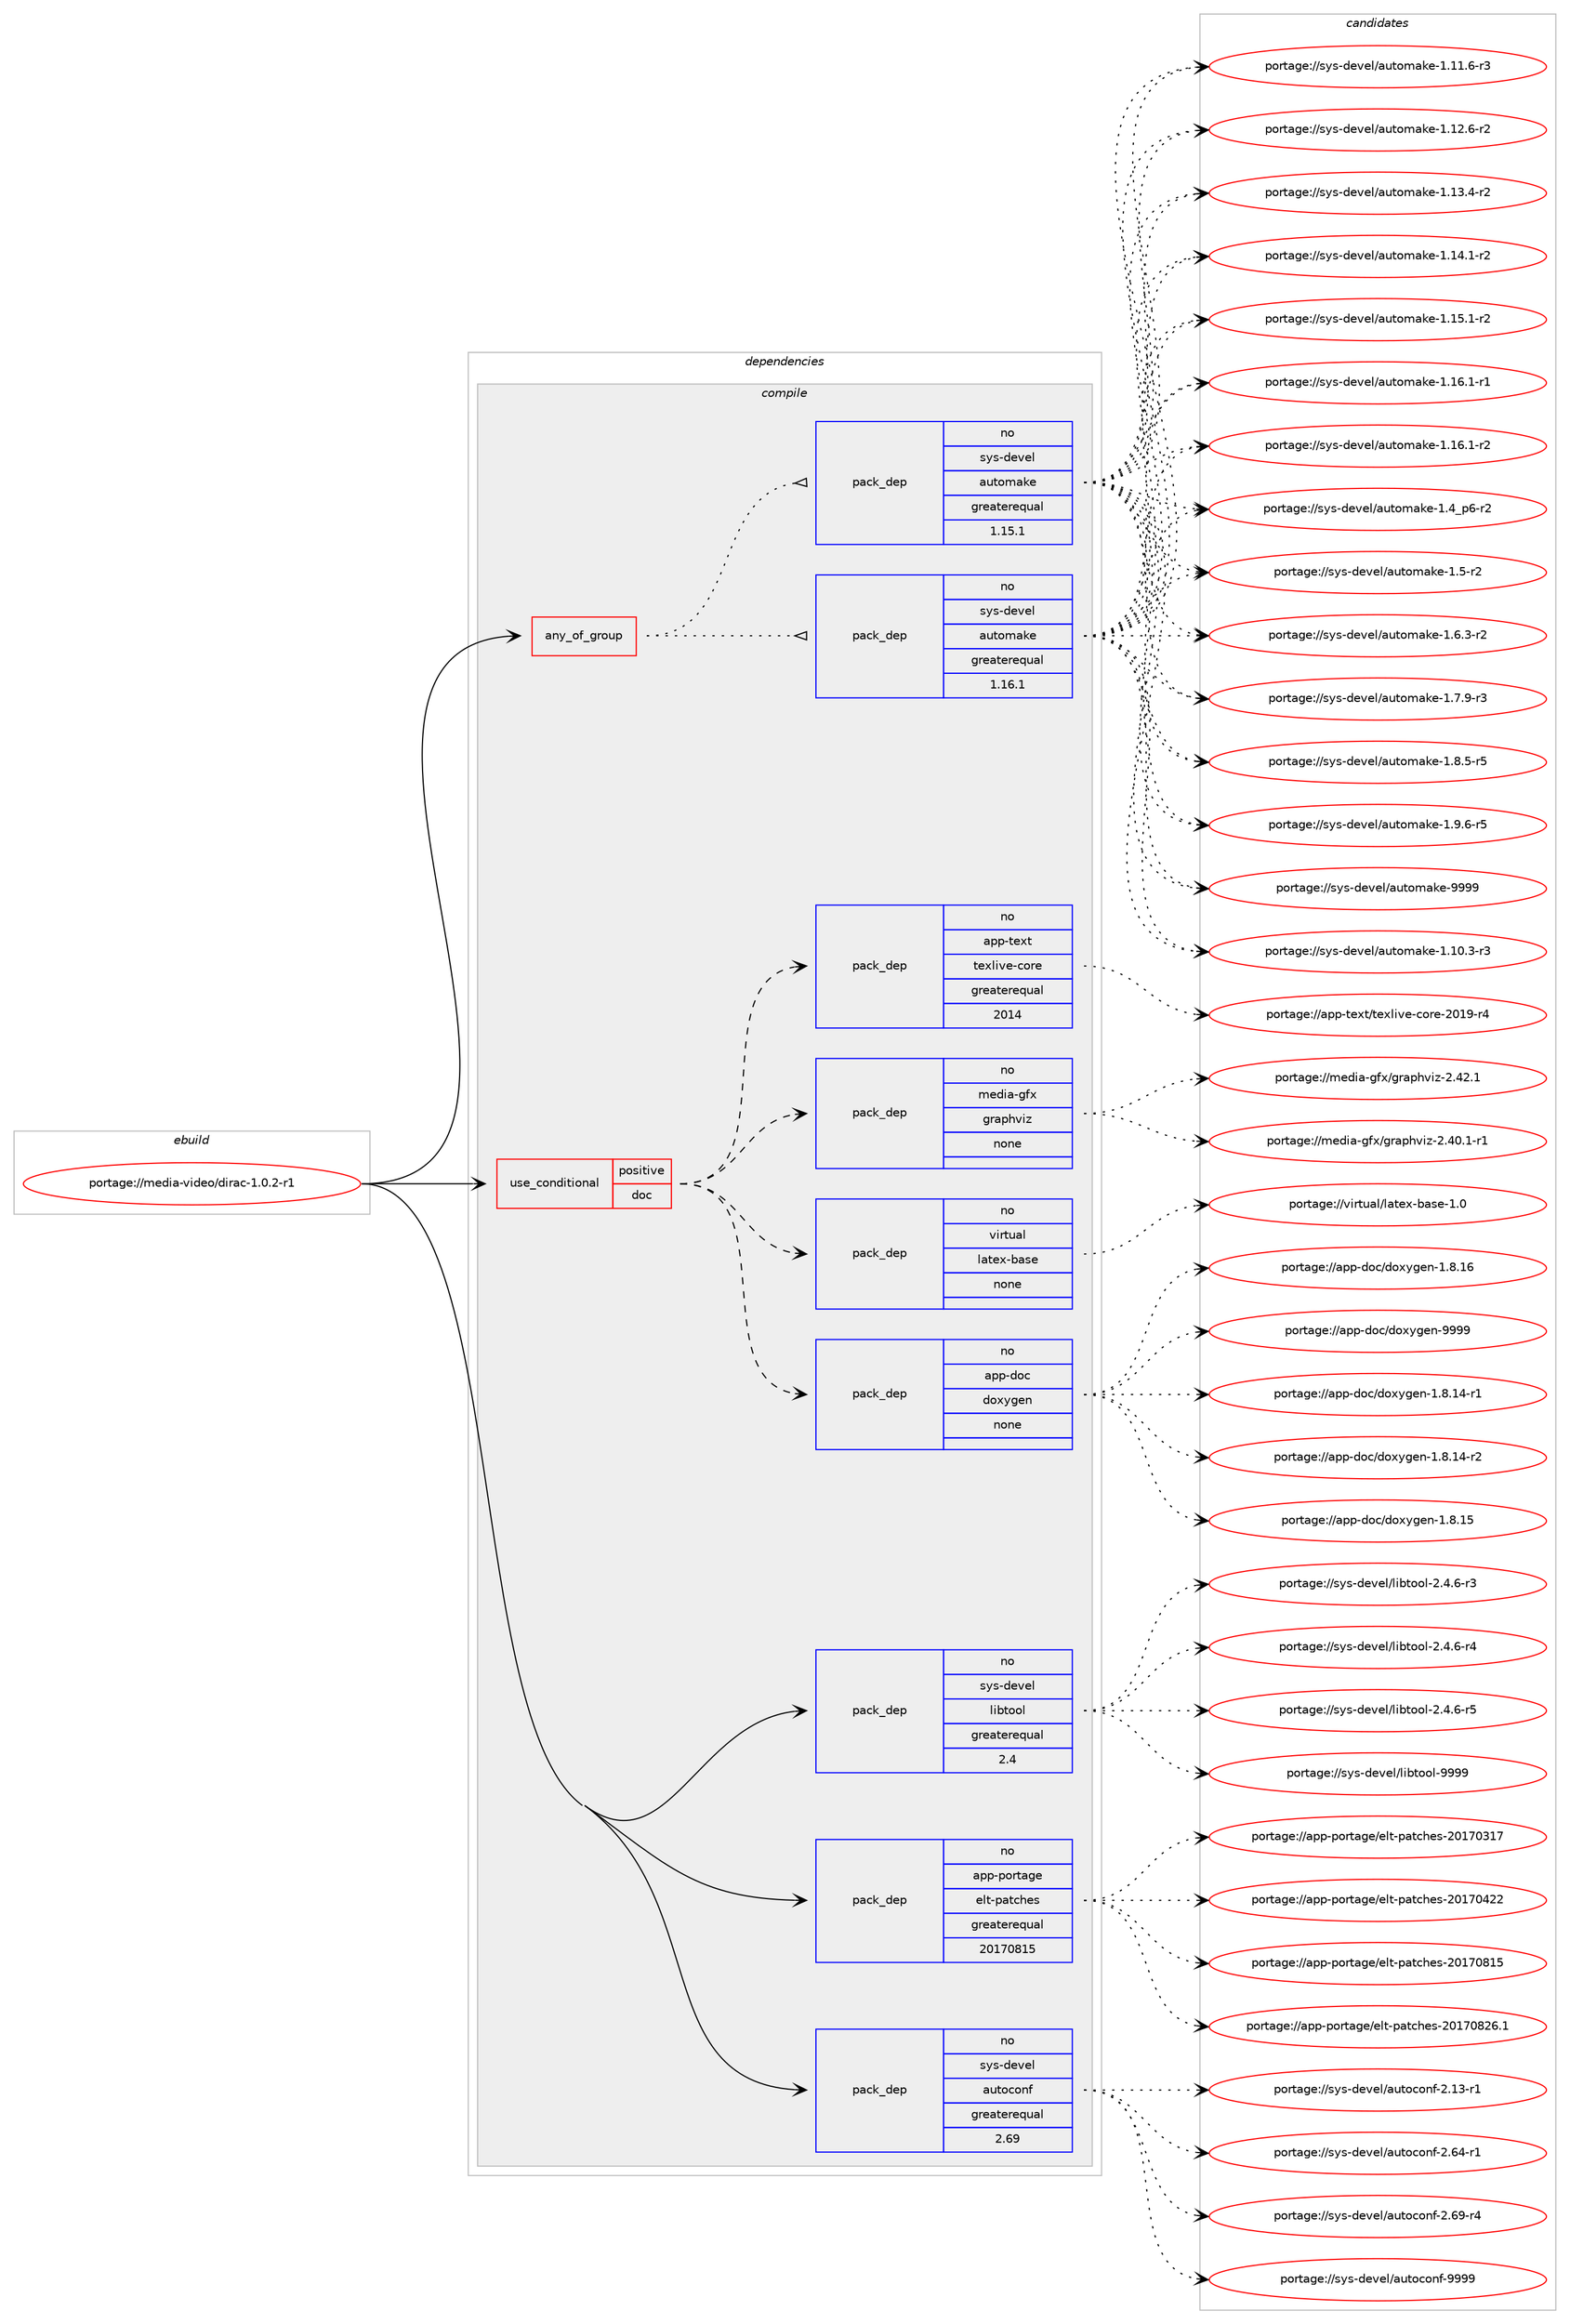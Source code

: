 digraph prolog {

# *************
# Graph options
# *************

newrank=true;
concentrate=true;
compound=true;
graph [rankdir=LR,fontname=Helvetica,fontsize=10,ranksep=1.5];#, ranksep=2.5, nodesep=0.2];
edge  [arrowhead=vee];
node  [fontname=Helvetica,fontsize=10];

# **********
# The ebuild
# **********

subgraph cluster_leftcol {
color=gray;
rank=same;
label=<<i>ebuild</i>>;
id [label="portage://media-video/dirac-1.0.2-r1", color=red, width=4, href="../media-video/dirac-1.0.2-r1.svg"];
}

# ****************
# The dependencies
# ****************

subgraph cluster_midcol {
color=gray;
label=<<i>dependencies</i>>;
subgraph cluster_compile {
fillcolor="#eeeeee";
style=filled;
label=<<i>compile</i>>;
subgraph any5422 {
dependency339069 [label=<<TABLE BORDER="0" CELLBORDER="1" CELLSPACING="0" CELLPADDING="4"><TR><TD CELLPADDING="10">any_of_group</TD></TR></TABLE>>, shape=none, color=red];subgraph pack249265 {
dependency339070 [label=<<TABLE BORDER="0" CELLBORDER="1" CELLSPACING="0" CELLPADDING="4" WIDTH="220"><TR><TD ROWSPAN="6" CELLPADDING="30">pack_dep</TD></TR><TR><TD WIDTH="110">no</TD></TR><TR><TD>sys-devel</TD></TR><TR><TD>automake</TD></TR><TR><TD>greaterequal</TD></TR><TR><TD>1.16.1</TD></TR></TABLE>>, shape=none, color=blue];
}
dependency339069:e -> dependency339070:w [weight=20,style="dotted",arrowhead="oinv"];
subgraph pack249266 {
dependency339071 [label=<<TABLE BORDER="0" CELLBORDER="1" CELLSPACING="0" CELLPADDING="4" WIDTH="220"><TR><TD ROWSPAN="6" CELLPADDING="30">pack_dep</TD></TR><TR><TD WIDTH="110">no</TD></TR><TR><TD>sys-devel</TD></TR><TR><TD>automake</TD></TR><TR><TD>greaterequal</TD></TR><TR><TD>1.15.1</TD></TR></TABLE>>, shape=none, color=blue];
}
dependency339069:e -> dependency339071:w [weight=20,style="dotted",arrowhead="oinv"];
}
id:e -> dependency339069:w [weight=20,style="solid",arrowhead="vee"];
subgraph cond84239 {
dependency339072 [label=<<TABLE BORDER="0" CELLBORDER="1" CELLSPACING="0" CELLPADDING="4"><TR><TD ROWSPAN="3" CELLPADDING="10">use_conditional</TD></TR><TR><TD>positive</TD></TR><TR><TD>doc</TD></TR></TABLE>>, shape=none, color=red];
subgraph pack249267 {
dependency339073 [label=<<TABLE BORDER="0" CELLBORDER="1" CELLSPACING="0" CELLPADDING="4" WIDTH="220"><TR><TD ROWSPAN="6" CELLPADDING="30">pack_dep</TD></TR><TR><TD WIDTH="110">no</TD></TR><TR><TD>app-doc</TD></TR><TR><TD>doxygen</TD></TR><TR><TD>none</TD></TR><TR><TD></TD></TR></TABLE>>, shape=none, color=blue];
}
dependency339072:e -> dependency339073:w [weight=20,style="dashed",arrowhead="vee"];
subgraph pack249268 {
dependency339074 [label=<<TABLE BORDER="0" CELLBORDER="1" CELLSPACING="0" CELLPADDING="4" WIDTH="220"><TR><TD ROWSPAN="6" CELLPADDING="30">pack_dep</TD></TR><TR><TD WIDTH="110">no</TD></TR><TR><TD>virtual</TD></TR><TR><TD>latex-base</TD></TR><TR><TD>none</TD></TR><TR><TD></TD></TR></TABLE>>, shape=none, color=blue];
}
dependency339072:e -> dependency339074:w [weight=20,style="dashed",arrowhead="vee"];
subgraph pack249269 {
dependency339075 [label=<<TABLE BORDER="0" CELLBORDER="1" CELLSPACING="0" CELLPADDING="4" WIDTH="220"><TR><TD ROWSPAN="6" CELLPADDING="30">pack_dep</TD></TR><TR><TD WIDTH="110">no</TD></TR><TR><TD>media-gfx</TD></TR><TR><TD>graphviz</TD></TR><TR><TD>none</TD></TR><TR><TD></TD></TR></TABLE>>, shape=none, color=blue];
}
dependency339072:e -> dependency339075:w [weight=20,style="dashed",arrowhead="vee"];
subgraph pack249270 {
dependency339076 [label=<<TABLE BORDER="0" CELLBORDER="1" CELLSPACING="0" CELLPADDING="4" WIDTH="220"><TR><TD ROWSPAN="6" CELLPADDING="30">pack_dep</TD></TR><TR><TD WIDTH="110">no</TD></TR><TR><TD>app-text</TD></TR><TR><TD>texlive-core</TD></TR><TR><TD>greaterequal</TD></TR><TR><TD>2014</TD></TR></TABLE>>, shape=none, color=blue];
}
dependency339072:e -> dependency339076:w [weight=20,style="dashed",arrowhead="vee"];
}
id:e -> dependency339072:w [weight=20,style="solid",arrowhead="vee"];
subgraph pack249271 {
dependency339077 [label=<<TABLE BORDER="0" CELLBORDER="1" CELLSPACING="0" CELLPADDING="4" WIDTH="220"><TR><TD ROWSPAN="6" CELLPADDING="30">pack_dep</TD></TR><TR><TD WIDTH="110">no</TD></TR><TR><TD>app-portage</TD></TR><TR><TD>elt-patches</TD></TR><TR><TD>greaterequal</TD></TR><TR><TD>20170815</TD></TR></TABLE>>, shape=none, color=blue];
}
id:e -> dependency339077:w [weight=20,style="solid",arrowhead="vee"];
subgraph pack249272 {
dependency339078 [label=<<TABLE BORDER="0" CELLBORDER="1" CELLSPACING="0" CELLPADDING="4" WIDTH="220"><TR><TD ROWSPAN="6" CELLPADDING="30">pack_dep</TD></TR><TR><TD WIDTH="110">no</TD></TR><TR><TD>sys-devel</TD></TR><TR><TD>autoconf</TD></TR><TR><TD>greaterequal</TD></TR><TR><TD>2.69</TD></TR></TABLE>>, shape=none, color=blue];
}
id:e -> dependency339078:w [weight=20,style="solid",arrowhead="vee"];
subgraph pack249273 {
dependency339079 [label=<<TABLE BORDER="0" CELLBORDER="1" CELLSPACING="0" CELLPADDING="4" WIDTH="220"><TR><TD ROWSPAN="6" CELLPADDING="30">pack_dep</TD></TR><TR><TD WIDTH="110">no</TD></TR><TR><TD>sys-devel</TD></TR><TR><TD>libtool</TD></TR><TR><TD>greaterequal</TD></TR><TR><TD>2.4</TD></TR></TABLE>>, shape=none, color=blue];
}
id:e -> dependency339079:w [weight=20,style="solid",arrowhead="vee"];
}
subgraph cluster_compileandrun {
fillcolor="#eeeeee";
style=filled;
label=<<i>compile and run</i>>;
}
subgraph cluster_run {
fillcolor="#eeeeee";
style=filled;
label=<<i>run</i>>;
}
}

# **************
# The candidates
# **************

subgraph cluster_choices {
rank=same;
color=gray;
label=<<i>candidates</i>>;

subgraph choice249265 {
color=black;
nodesep=1;
choiceportage11512111545100101118101108479711711611110997107101454946494846514511451 [label="portage://sys-devel/automake-1.10.3-r3", color=red, width=4,href="../sys-devel/automake-1.10.3-r3.svg"];
choiceportage11512111545100101118101108479711711611110997107101454946494946544511451 [label="portage://sys-devel/automake-1.11.6-r3", color=red, width=4,href="../sys-devel/automake-1.11.6-r3.svg"];
choiceportage11512111545100101118101108479711711611110997107101454946495046544511450 [label="portage://sys-devel/automake-1.12.6-r2", color=red, width=4,href="../sys-devel/automake-1.12.6-r2.svg"];
choiceportage11512111545100101118101108479711711611110997107101454946495146524511450 [label="portage://sys-devel/automake-1.13.4-r2", color=red, width=4,href="../sys-devel/automake-1.13.4-r2.svg"];
choiceportage11512111545100101118101108479711711611110997107101454946495246494511450 [label="portage://sys-devel/automake-1.14.1-r2", color=red, width=4,href="../sys-devel/automake-1.14.1-r2.svg"];
choiceportage11512111545100101118101108479711711611110997107101454946495346494511450 [label="portage://sys-devel/automake-1.15.1-r2", color=red, width=4,href="../sys-devel/automake-1.15.1-r2.svg"];
choiceportage11512111545100101118101108479711711611110997107101454946495446494511449 [label="portage://sys-devel/automake-1.16.1-r1", color=red, width=4,href="../sys-devel/automake-1.16.1-r1.svg"];
choiceportage11512111545100101118101108479711711611110997107101454946495446494511450 [label="portage://sys-devel/automake-1.16.1-r2", color=red, width=4,href="../sys-devel/automake-1.16.1-r2.svg"];
choiceportage115121115451001011181011084797117116111109971071014549465295112544511450 [label="portage://sys-devel/automake-1.4_p6-r2", color=red, width=4,href="../sys-devel/automake-1.4_p6-r2.svg"];
choiceportage11512111545100101118101108479711711611110997107101454946534511450 [label="portage://sys-devel/automake-1.5-r2", color=red, width=4,href="../sys-devel/automake-1.5-r2.svg"];
choiceportage115121115451001011181011084797117116111109971071014549465446514511450 [label="portage://sys-devel/automake-1.6.3-r2", color=red, width=4,href="../sys-devel/automake-1.6.3-r2.svg"];
choiceportage115121115451001011181011084797117116111109971071014549465546574511451 [label="portage://sys-devel/automake-1.7.9-r3", color=red, width=4,href="../sys-devel/automake-1.7.9-r3.svg"];
choiceportage115121115451001011181011084797117116111109971071014549465646534511453 [label="portage://sys-devel/automake-1.8.5-r5", color=red, width=4,href="../sys-devel/automake-1.8.5-r5.svg"];
choiceportage115121115451001011181011084797117116111109971071014549465746544511453 [label="portage://sys-devel/automake-1.9.6-r5", color=red, width=4,href="../sys-devel/automake-1.9.6-r5.svg"];
choiceportage115121115451001011181011084797117116111109971071014557575757 [label="portage://sys-devel/automake-9999", color=red, width=4,href="../sys-devel/automake-9999.svg"];
dependency339070:e -> choiceportage11512111545100101118101108479711711611110997107101454946494846514511451:w [style=dotted,weight="100"];
dependency339070:e -> choiceportage11512111545100101118101108479711711611110997107101454946494946544511451:w [style=dotted,weight="100"];
dependency339070:e -> choiceportage11512111545100101118101108479711711611110997107101454946495046544511450:w [style=dotted,weight="100"];
dependency339070:e -> choiceportage11512111545100101118101108479711711611110997107101454946495146524511450:w [style=dotted,weight="100"];
dependency339070:e -> choiceportage11512111545100101118101108479711711611110997107101454946495246494511450:w [style=dotted,weight="100"];
dependency339070:e -> choiceportage11512111545100101118101108479711711611110997107101454946495346494511450:w [style=dotted,weight="100"];
dependency339070:e -> choiceportage11512111545100101118101108479711711611110997107101454946495446494511449:w [style=dotted,weight="100"];
dependency339070:e -> choiceportage11512111545100101118101108479711711611110997107101454946495446494511450:w [style=dotted,weight="100"];
dependency339070:e -> choiceportage115121115451001011181011084797117116111109971071014549465295112544511450:w [style=dotted,weight="100"];
dependency339070:e -> choiceportage11512111545100101118101108479711711611110997107101454946534511450:w [style=dotted,weight="100"];
dependency339070:e -> choiceportage115121115451001011181011084797117116111109971071014549465446514511450:w [style=dotted,weight="100"];
dependency339070:e -> choiceportage115121115451001011181011084797117116111109971071014549465546574511451:w [style=dotted,weight="100"];
dependency339070:e -> choiceportage115121115451001011181011084797117116111109971071014549465646534511453:w [style=dotted,weight="100"];
dependency339070:e -> choiceportage115121115451001011181011084797117116111109971071014549465746544511453:w [style=dotted,weight="100"];
dependency339070:e -> choiceportage115121115451001011181011084797117116111109971071014557575757:w [style=dotted,weight="100"];
}
subgraph choice249266 {
color=black;
nodesep=1;
choiceportage11512111545100101118101108479711711611110997107101454946494846514511451 [label="portage://sys-devel/automake-1.10.3-r3", color=red, width=4,href="../sys-devel/automake-1.10.3-r3.svg"];
choiceportage11512111545100101118101108479711711611110997107101454946494946544511451 [label="portage://sys-devel/automake-1.11.6-r3", color=red, width=4,href="../sys-devel/automake-1.11.6-r3.svg"];
choiceportage11512111545100101118101108479711711611110997107101454946495046544511450 [label="portage://sys-devel/automake-1.12.6-r2", color=red, width=4,href="../sys-devel/automake-1.12.6-r2.svg"];
choiceportage11512111545100101118101108479711711611110997107101454946495146524511450 [label="portage://sys-devel/automake-1.13.4-r2", color=red, width=4,href="../sys-devel/automake-1.13.4-r2.svg"];
choiceportage11512111545100101118101108479711711611110997107101454946495246494511450 [label="portage://sys-devel/automake-1.14.1-r2", color=red, width=4,href="../sys-devel/automake-1.14.1-r2.svg"];
choiceportage11512111545100101118101108479711711611110997107101454946495346494511450 [label="portage://sys-devel/automake-1.15.1-r2", color=red, width=4,href="../sys-devel/automake-1.15.1-r2.svg"];
choiceportage11512111545100101118101108479711711611110997107101454946495446494511449 [label="portage://sys-devel/automake-1.16.1-r1", color=red, width=4,href="../sys-devel/automake-1.16.1-r1.svg"];
choiceportage11512111545100101118101108479711711611110997107101454946495446494511450 [label="portage://sys-devel/automake-1.16.1-r2", color=red, width=4,href="../sys-devel/automake-1.16.1-r2.svg"];
choiceportage115121115451001011181011084797117116111109971071014549465295112544511450 [label="portage://sys-devel/automake-1.4_p6-r2", color=red, width=4,href="../sys-devel/automake-1.4_p6-r2.svg"];
choiceportage11512111545100101118101108479711711611110997107101454946534511450 [label="portage://sys-devel/automake-1.5-r2", color=red, width=4,href="../sys-devel/automake-1.5-r2.svg"];
choiceportage115121115451001011181011084797117116111109971071014549465446514511450 [label="portage://sys-devel/automake-1.6.3-r2", color=red, width=4,href="../sys-devel/automake-1.6.3-r2.svg"];
choiceportage115121115451001011181011084797117116111109971071014549465546574511451 [label="portage://sys-devel/automake-1.7.9-r3", color=red, width=4,href="../sys-devel/automake-1.7.9-r3.svg"];
choiceportage115121115451001011181011084797117116111109971071014549465646534511453 [label="portage://sys-devel/automake-1.8.5-r5", color=red, width=4,href="../sys-devel/automake-1.8.5-r5.svg"];
choiceportage115121115451001011181011084797117116111109971071014549465746544511453 [label="portage://sys-devel/automake-1.9.6-r5", color=red, width=4,href="../sys-devel/automake-1.9.6-r5.svg"];
choiceportage115121115451001011181011084797117116111109971071014557575757 [label="portage://sys-devel/automake-9999", color=red, width=4,href="../sys-devel/automake-9999.svg"];
dependency339071:e -> choiceportage11512111545100101118101108479711711611110997107101454946494846514511451:w [style=dotted,weight="100"];
dependency339071:e -> choiceportage11512111545100101118101108479711711611110997107101454946494946544511451:w [style=dotted,weight="100"];
dependency339071:e -> choiceportage11512111545100101118101108479711711611110997107101454946495046544511450:w [style=dotted,weight="100"];
dependency339071:e -> choiceportage11512111545100101118101108479711711611110997107101454946495146524511450:w [style=dotted,weight="100"];
dependency339071:e -> choiceportage11512111545100101118101108479711711611110997107101454946495246494511450:w [style=dotted,weight="100"];
dependency339071:e -> choiceportage11512111545100101118101108479711711611110997107101454946495346494511450:w [style=dotted,weight="100"];
dependency339071:e -> choiceportage11512111545100101118101108479711711611110997107101454946495446494511449:w [style=dotted,weight="100"];
dependency339071:e -> choiceportage11512111545100101118101108479711711611110997107101454946495446494511450:w [style=dotted,weight="100"];
dependency339071:e -> choiceportage115121115451001011181011084797117116111109971071014549465295112544511450:w [style=dotted,weight="100"];
dependency339071:e -> choiceportage11512111545100101118101108479711711611110997107101454946534511450:w [style=dotted,weight="100"];
dependency339071:e -> choiceportage115121115451001011181011084797117116111109971071014549465446514511450:w [style=dotted,weight="100"];
dependency339071:e -> choiceportage115121115451001011181011084797117116111109971071014549465546574511451:w [style=dotted,weight="100"];
dependency339071:e -> choiceportage115121115451001011181011084797117116111109971071014549465646534511453:w [style=dotted,weight="100"];
dependency339071:e -> choiceportage115121115451001011181011084797117116111109971071014549465746544511453:w [style=dotted,weight="100"];
dependency339071:e -> choiceportage115121115451001011181011084797117116111109971071014557575757:w [style=dotted,weight="100"];
}
subgraph choice249267 {
color=black;
nodesep=1;
choiceportage97112112451001119947100111120121103101110454946564649524511449 [label="portage://app-doc/doxygen-1.8.14-r1", color=red, width=4,href="../app-doc/doxygen-1.8.14-r1.svg"];
choiceportage97112112451001119947100111120121103101110454946564649524511450 [label="portage://app-doc/doxygen-1.8.14-r2", color=red, width=4,href="../app-doc/doxygen-1.8.14-r2.svg"];
choiceportage9711211245100111994710011112012110310111045494656464953 [label="portage://app-doc/doxygen-1.8.15", color=red, width=4,href="../app-doc/doxygen-1.8.15.svg"];
choiceportage9711211245100111994710011112012110310111045494656464954 [label="portage://app-doc/doxygen-1.8.16", color=red, width=4,href="../app-doc/doxygen-1.8.16.svg"];
choiceportage971121124510011199471001111201211031011104557575757 [label="portage://app-doc/doxygen-9999", color=red, width=4,href="../app-doc/doxygen-9999.svg"];
dependency339073:e -> choiceportage97112112451001119947100111120121103101110454946564649524511449:w [style=dotted,weight="100"];
dependency339073:e -> choiceportage97112112451001119947100111120121103101110454946564649524511450:w [style=dotted,weight="100"];
dependency339073:e -> choiceportage9711211245100111994710011112012110310111045494656464953:w [style=dotted,weight="100"];
dependency339073:e -> choiceportage9711211245100111994710011112012110310111045494656464954:w [style=dotted,weight="100"];
dependency339073:e -> choiceportage971121124510011199471001111201211031011104557575757:w [style=dotted,weight="100"];
}
subgraph choice249268 {
color=black;
nodesep=1;
choiceportage11810511411611797108471089711610112045989711510145494648 [label="portage://virtual/latex-base-1.0", color=red, width=4,href="../virtual/latex-base-1.0.svg"];
dependency339074:e -> choiceportage11810511411611797108471089711610112045989711510145494648:w [style=dotted,weight="100"];
}
subgraph choice249269 {
color=black;
nodesep=1;
choiceportage10910110010597451031021204710311497112104118105122455046524846494511449 [label="portage://media-gfx/graphviz-2.40.1-r1", color=red, width=4,href="../media-gfx/graphviz-2.40.1-r1.svg"];
choiceportage1091011001059745103102120471031149711210411810512245504652504649 [label="portage://media-gfx/graphviz-2.42.1", color=red, width=4,href="../media-gfx/graphviz-2.42.1.svg"];
dependency339075:e -> choiceportage10910110010597451031021204710311497112104118105122455046524846494511449:w [style=dotted,weight="100"];
dependency339075:e -> choiceportage1091011001059745103102120471031149711210411810512245504652504649:w [style=dotted,weight="100"];
}
subgraph choice249270 {
color=black;
nodesep=1;
choiceportage971121124511610112011647116101120108105118101459911111410145504849574511452 [label="portage://app-text/texlive-core-2019-r4", color=red, width=4,href="../app-text/texlive-core-2019-r4.svg"];
dependency339076:e -> choiceportage971121124511610112011647116101120108105118101459911111410145504849574511452:w [style=dotted,weight="100"];
}
subgraph choice249271 {
color=black;
nodesep=1;
choiceportage97112112451121111141169710310147101108116451129711699104101115455048495548514955 [label="portage://app-portage/elt-patches-20170317", color=red, width=4,href="../app-portage/elt-patches-20170317.svg"];
choiceportage97112112451121111141169710310147101108116451129711699104101115455048495548525050 [label="portage://app-portage/elt-patches-20170422", color=red, width=4,href="../app-portage/elt-patches-20170422.svg"];
choiceportage97112112451121111141169710310147101108116451129711699104101115455048495548564953 [label="portage://app-portage/elt-patches-20170815", color=red, width=4,href="../app-portage/elt-patches-20170815.svg"];
choiceportage971121124511211111411697103101471011081164511297116991041011154550484955485650544649 [label="portage://app-portage/elt-patches-20170826.1", color=red, width=4,href="../app-portage/elt-patches-20170826.1.svg"];
dependency339077:e -> choiceportage97112112451121111141169710310147101108116451129711699104101115455048495548514955:w [style=dotted,weight="100"];
dependency339077:e -> choiceportage97112112451121111141169710310147101108116451129711699104101115455048495548525050:w [style=dotted,weight="100"];
dependency339077:e -> choiceportage97112112451121111141169710310147101108116451129711699104101115455048495548564953:w [style=dotted,weight="100"];
dependency339077:e -> choiceportage971121124511211111411697103101471011081164511297116991041011154550484955485650544649:w [style=dotted,weight="100"];
}
subgraph choice249272 {
color=black;
nodesep=1;
choiceportage1151211154510010111810110847971171161119911111010245504649514511449 [label="portage://sys-devel/autoconf-2.13-r1", color=red, width=4,href="../sys-devel/autoconf-2.13-r1.svg"];
choiceportage1151211154510010111810110847971171161119911111010245504654524511449 [label="portage://sys-devel/autoconf-2.64-r1", color=red, width=4,href="../sys-devel/autoconf-2.64-r1.svg"];
choiceportage1151211154510010111810110847971171161119911111010245504654574511452 [label="portage://sys-devel/autoconf-2.69-r4", color=red, width=4,href="../sys-devel/autoconf-2.69-r4.svg"];
choiceportage115121115451001011181011084797117116111991111101024557575757 [label="portage://sys-devel/autoconf-9999", color=red, width=4,href="../sys-devel/autoconf-9999.svg"];
dependency339078:e -> choiceportage1151211154510010111810110847971171161119911111010245504649514511449:w [style=dotted,weight="100"];
dependency339078:e -> choiceportage1151211154510010111810110847971171161119911111010245504654524511449:w [style=dotted,weight="100"];
dependency339078:e -> choiceportage1151211154510010111810110847971171161119911111010245504654574511452:w [style=dotted,weight="100"];
dependency339078:e -> choiceportage115121115451001011181011084797117116111991111101024557575757:w [style=dotted,weight="100"];
}
subgraph choice249273 {
color=black;
nodesep=1;
choiceportage1151211154510010111810110847108105981161111111084550465246544511451 [label="portage://sys-devel/libtool-2.4.6-r3", color=red, width=4,href="../sys-devel/libtool-2.4.6-r3.svg"];
choiceportage1151211154510010111810110847108105981161111111084550465246544511452 [label="portage://sys-devel/libtool-2.4.6-r4", color=red, width=4,href="../sys-devel/libtool-2.4.6-r4.svg"];
choiceportage1151211154510010111810110847108105981161111111084550465246544511453 [label="portage://sys-devel/libtool-2.4.6-r5", color=red, width=4,href="../sys-devel/libtool-2.4.6-r5.svg"];
choiceportage1151211154510010111810110847108105981161111111084557575757 [label="portage://sys-devel/libtool-9999", color=red, width=4,href="../sys-devel/libtool-9999.svg"];
dependency339079:e -> choiceportage1151211154510010111810110847108105981161111111084550465246544511451:w [style=dotted,weight="100"];
dependency339079:e -> choiceportage1151211154510010111810110847108105981161111111084550465246544511452:w [style=dotted,weight="100"];
dependency339079:e -> choiceportage1151211154510010111810110847108105981161111111084550465246544511453:w [style=dotted,weight="100"];
dependency339079:e -> choiceportage1151211154510010111810110847108105981161111111084557575757:w [style=dotted,weight="100"];
}
}

}
